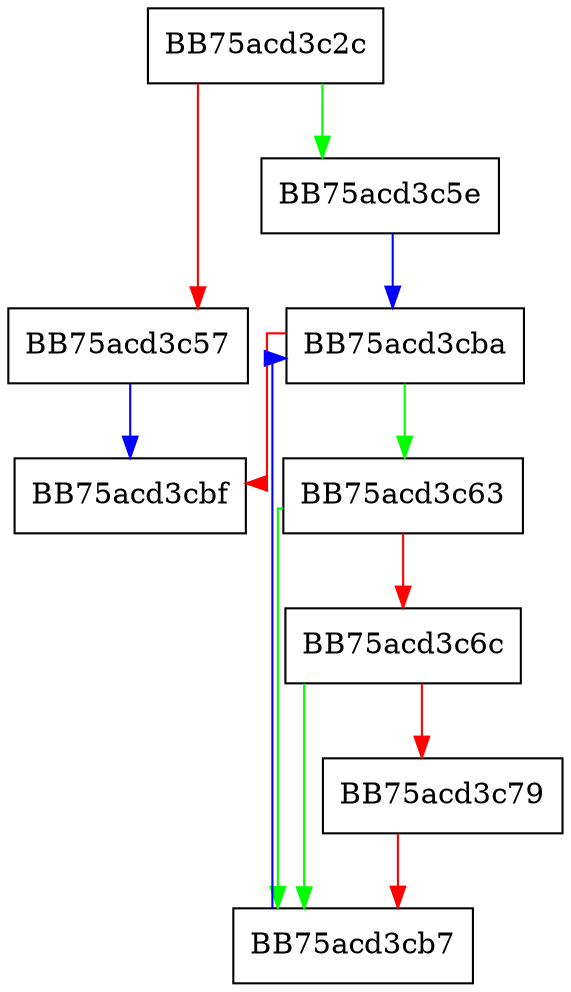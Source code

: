 digraph Patch {
  node [shape="box"];
  graph [splines=ortho];
  BB75acd3c2c -> BB75acd3c5e [color="green"];
  BB75acd3c2c -> BB75acd3c57 [color="red"];
  BB75acd3c57 -> BB75acd3cbf [color="blue"];
  BB75acd3c5e -> BB75acd3cba [color="blue"];
  BB75acd3c63 -> BB75acd3cb7 [color="green"];
  BB75acd3c63 -> BB75acd3c6c [color="red"];
  BB75acd3c6c -> BB75acd3cb7 [color="green"];
  BB75acd3c6c -> BB75acd3c79 [color="red"];
  BB75acd3c79 -> BB75acd3cb7 [color="red"];
  BB75acd3cb7 -> BB75acd3cba [color="blue"];
  BB75acd3cba -> BB75acd3c63 [color="green"];
  BB75acd3cba -> BB75acd3cbf [color="red"];
}